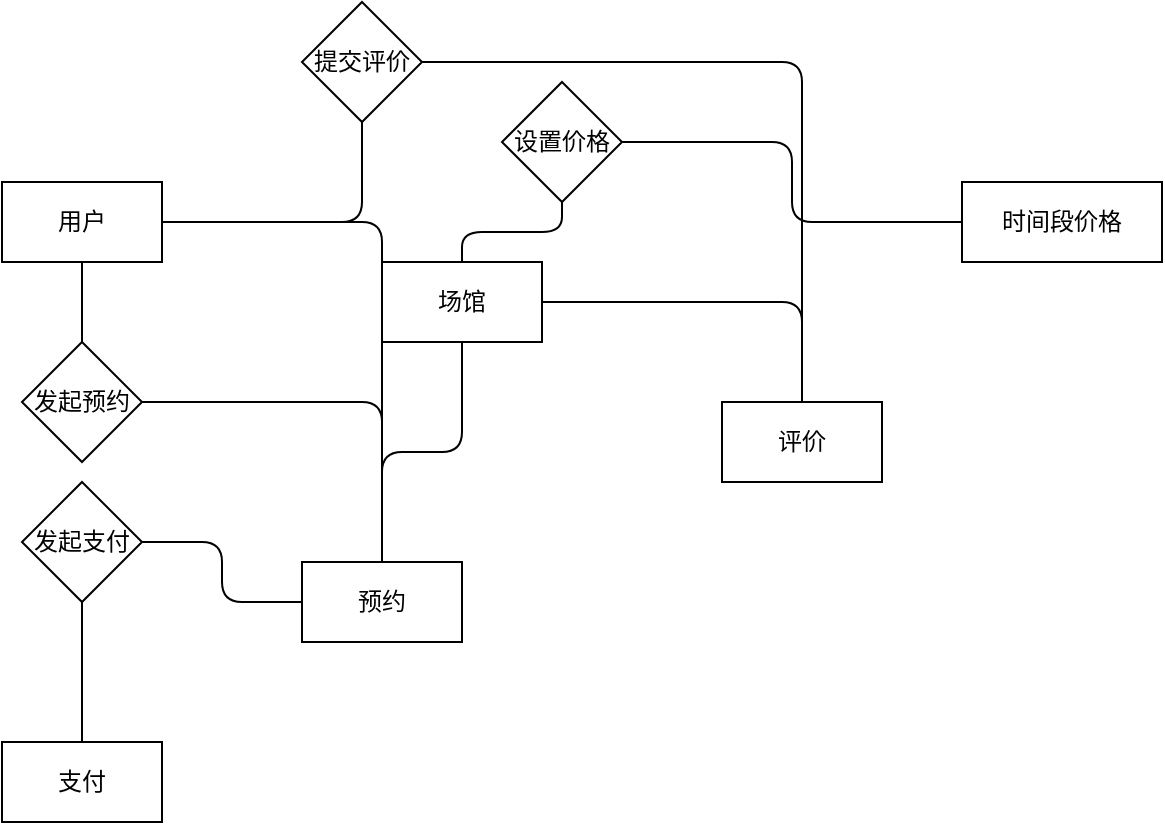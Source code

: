<mxfile>
    <diagram name="ER图" id="venue-reservation-system">
        <mxGraphModel dx="741" dy="1879" grid="1" gridSize="10" guides="1" tooltips="1" connect="1" arrows="1" fold="1" page="1" pageScale="1" pageWidth="850" pageHeight="1100" math="0" shadow="0">
            <root>
                <mxCell id="0"/>
                <mxCell id="1" parent="0"/>
                <mxCell id="user" value="用户" style="shape=rectangle;whiteSpace=wrap;html=1;" parent="1" vertex="1">
                    <mxGeometry x="60" y="60" width="80" height="40" as="geometry"/>
                </mxCell>
                <mxCell id="venue" value="场馆" style="shape=rectangle;whiteSpace=wrap;html=1;" parent="1" vertex="1">
                    <mxGeometry x="250" y="100" width="80" height="40" as="geometry"/>
                </mxCell>
                <mxCell id="timeslotprice" value="时间段价格" style="shape=rectangle;whiteSpace=wrap;html=1;" parent="1" vertex="1">
                    <mxGeometry x="540" y="60" width="100" height="40" as="geometry"/>
                </mxCell>
                <mxCell id="reservation" value="预约" style="shape=rectangle;whiteSpace=wrap;html=1;" parent="1" vertex="1">
                    <mxGeometry x="210" y="250" width="80" height="40" as="geometry"/>
                </mxCell>
                <mxCell id="payment" value="支付" style="shape=rectangle;whiteSpace=wrap;html=1;" parent="1" vertex="1">
                    <mxGeometry x="60" y="340" width="80" height="40" as="geometry"/>
                </mxCell>
                <mxCell id="evaluation" value="评价" style="shape=rectangle;whiteSpace=wrap;html=1;" parent="1" vertex="1">
                    <mxGeometry x="420" y="170" width="80" height="40" as="geometry"/>
                </mxCell>
                <mxCell id="act_reserve" value="发起预约" style="shape=rhombus;whiteSpace=wrap;html=1;" parent="1" vertex="1">
                    <mxGeometry x="70" y="140" width="60" height="60" as="geometry"/>
                </mxCell>
                <mxCell id="act_pay" value="发起支付" style="shape=rhombus;whiteSpace=wrap;html=1;" parent="1" vertex="1">
                    <mxGeometry x="70" y="210" width="60" height="60" as="geometry"/>
                </mxCell>
                <mxCell id="act_evaluate" value="提交评价" style="shape=rhombus;whiteSpace=wrap;html=1;" parent="1" vertex="1">
                    <mxGeometry x="210" y="-30" width="60" height="60" as="geometry"/>
                </mxCell>
                <mxCell id="act_setprice" value="设置价格" style="shape=rhombus;whiteSpace=wrap;html=1;" parent="1" vertex="1">
                    <mxGeometry x="310" y="10" width="60" height="60" as="geometry"/>
                </mxCell>
                <mxCell id="user2act_reserve" style="edgeStyle=orthogonalEdgeStyle;endArrow=none;" parent="1" source="user" target="act_reserve" edge="1">
                    <mxGeometry relative="1" as="geometry"/>
                </mxCell>
                <mxCell id="act_reserve2reservation" style="edgeStyle=orthogonalEdgeStyle;endArrow=none;" parent="1" source="act_reserve" target="reservation" edge="1">
                    <mxGeometry relative="1" as="geometry"/>
                </mxCell>
                <mxCell id="reservation2act_pay" style="edgeStyle=orthogonalEdgeStyle;endArrow=none;" parent="1" source="reservation" target="act_pay" edge="1">
                    <mxGeometry relative="1" as="geometry"/>
                </mxCell>
                <mxCell id="act_pay2payment" style="edgeStyle=orthogonalEdgeStyle;endArrow=none;" parent="1" source="act_pay" target="payment" edge="1">
                    <mxGeometry relative="1" as="geometry"/>
                </mxCell>
                <mxCell id="user2act_evaluate" style="edgeStyle=orthogonalEdgeStyle;endArrow=none;" parent="1" source="user" target="act_evaluate" edge="1">
                    <mxGeometry relative="1" as="geometry"/>
                </mxCell>
                <mxCell id="act_evaluate2evaluation" style="edgeStyle=orthogonalEdgeStyle;endArrow=none;" parent="1" source="act_evaluate" target="evaluation" edge="1">
                    <mxGeometry relative="1" as="geometry"/>
                </mxCell>
                <mxCell id="venue2act_setprice" style="edgeStyle=orthogonalEdgeStyle;endArrow=none;" parent="1" source="venue" target="act_setprice" edge="1">
                    <mxGeometry relative="1" as="geometry"/>
                </mxCell>
                <mxCell id="act_setprice2timeslotprice" style="edgeStyle=orthogonalEdgeStyle;endArrow=none;" parent="1" source="act_setprice" target="timeslotprice" edge="1">
                    <mxGeometry relative="1" as="geometry"/>
                </mxCell>
                <mxCell id="user2reservation" style="edgeStyle=orthogonalEdgeStyle;endArrow=none;" parent="1" source="user" target="reservation" edge="1">
                    <mxGeometry relative="1" as="geometry"/>
                </mxCell>
                <mxCell id="venue2reservation" style="edgeStyle=orthogonalEdgeStyle;endArrow=none;" parent="1" source="venue" target="reservation" edge="1">
                    <mxGeometry relative="1" as="geometry"/>
                </mxCell>
                <mxCell id="venue2evaluation" style="edgeStyle=orthogonalEdgeStyle;endArrow=none;" parent="1" source="venue" target="evaluation" edge="1">
                    <mxGeometry relative="1" as="geometry"/>
                </mxCell>
            </root>
        </mxGraphModel>
    </diagram>
</mxfile>